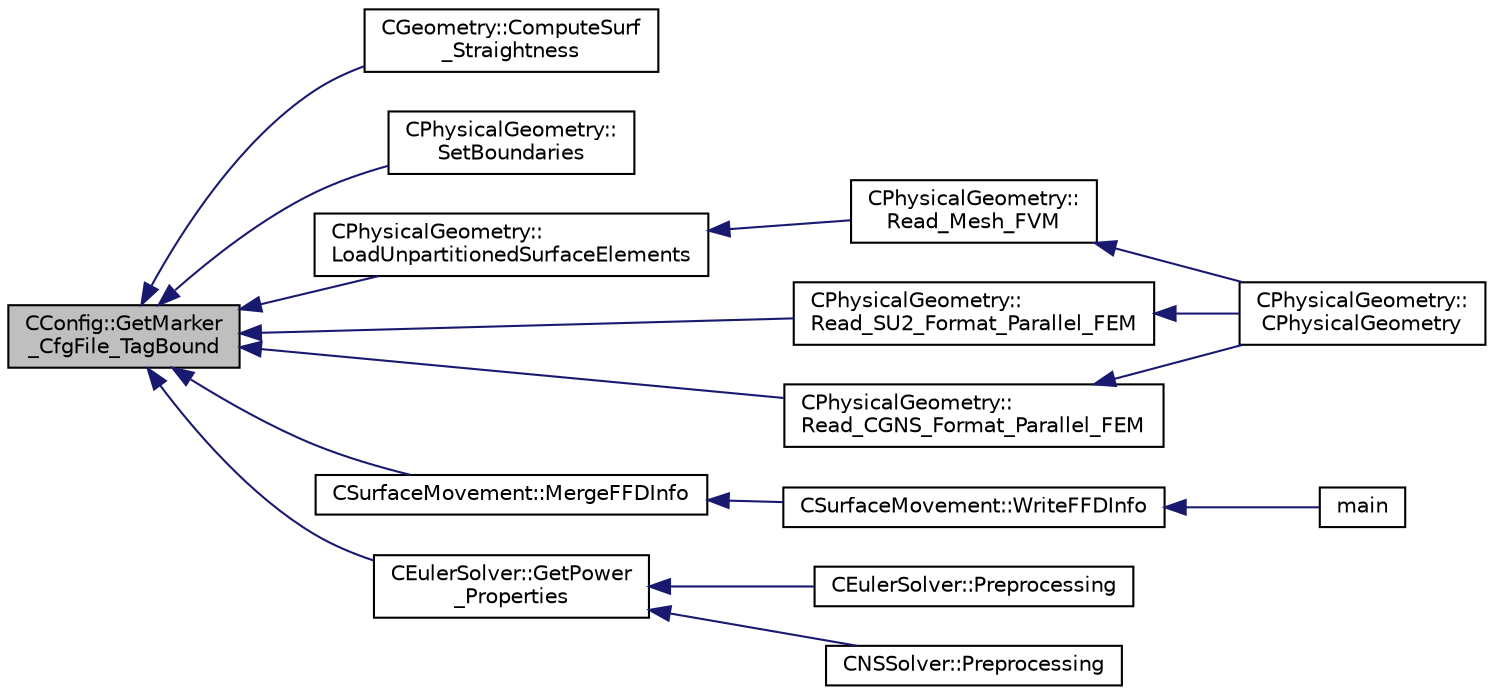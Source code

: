 digraph "CConfig::GetMarker_CfgFile_TagBound"
{
  edge [fontname="Helvetica",fontsize="10",labelfontname="Helvetica",labelfontsize="10"];
  node [fontname="Helvetica",fontsize="10",shape=record];
  rankdir="LR";
  Node7242 [label="CConfig::GetMarker\l_CfgFile_TagBound",height=0.2,width=0.4,color="black", fillcolor="grey75", style="filled", fontcolor="black"];
  Node7242 -> Node7243 [dir="back",color="midnightblue",fontsize="10",style="solid",fontname="Helvetica"];
  Node7243 [label="CGeometry::ComputeSurf\l_Straightness",height=0.2,width=0.4,color="black", fillcolor="white", style="filled",URL="$class_c_geometry.html#a6bc723ce56a9b77630c7ef7e54eff98c",tooltip="Check if a boundary is straight(2D) / plane(3D) for EULER_WALL and SYMMETRY_PLANE only and store the ..."];
  Node7242 -> Node7244 [dir="back",color="midnightblue",fontsize="10",style="solid",fontname="Helvetica"];
  Node7244 [label="CPhysicalGeometry::\lSetBoundaries",height=0.2,width=0.4,color="black", fillcolor="white", style="filled",URL="$class_c_physical_geometry.html#a1350e4d05928db566e3d14fa5dc2587a",tooltip="Set the send receive boundaries of the grid. "];
  Node7242 -> Node7245 [dir="back",color="midnightblue",fontsize="10",style="solid",fontname="Helvetica"];
  Node7245 [label="CPhysicalGeometry::\lLoadUnpartitionedSurfaceElements",height=0.2,width=0.4,color="black", fillcolor="white", style="filled",URL="$class_c_physical_geometry.html#a23692062ec01893ef6b5ae53fcbbf022",tooltip="Loads the boundary elements (markers) from the mesh reader object into the primal element data struct..."];
  Node7245 -> Node7246 [dir="back",color="midnightblue",fontsize="10",style="solid",fontname="Helvetica"];
  Node7246 [label="CPhysicalGeometry::\lRead_Mesh_FVM",height=0.2,width=0.4,color="black", fillcolor="white", style="filled",URL="$class_c_physical_geometry.html#ad4096218a43c6a5ec4c56576c0c30e5b",tooltip="Reads the geometry of the grid and adjust the boundary conditions with the configuration file in para..."];
  Node7246 -> Node7247 [dir="back",color="midnightblue",fontsize="10",style="solid",fontname="Helvetica"];
  Node7247 [label="CPhysicalGeometry::\lCPhysicalGeometry",height=0.2,width=0.4,color="black", fillcolor="white", style="filled",URL="$class_c_physical_geometry.html#a075a737b341a64de5463ddd41096692e",tooltip="Reads the geometry of the grid and adjust the boundary conditions with the configuration file..."];
  Node7242 -> Node7248 [dir="back",color="midnightblue",fontsize="10",style="solid",fontname="Helvetica"];
  Node7248 [label="CPhysicalGeometry::\lRead_SU2_Format_Parallel_FEM",height=0.2,width=0.4,color="black", fillcolor="white", style="filled",URL="$class_c_physical_geometry.html#a8fb5c62d5c61dd689ea5d51d4f174831",tooltip="Reads for the FEM solver the geometry of the grid and adjust the boundary conditions with the configu..."];
  Node7248 -> Node7247 [dir="back",color="midnightblue",fontsize="10",style="solid",fontname="Helvetica"];
  Node7242 -> Node7249 [dir="back",color="midnightblue",fontsize="10",style="solid",fontname="Helvetica"];
  Node7249 [label="CPhysicalGeometry::\lRead_CGNS_Format_Parallel_FEM",height=0.2,width=0.4,color="black", fillcolor="white", style="filled",URL="$class_c_physical_geometry.html#a5fa5c4805d03646f8bfbf8622265f958",tooltip="Reads for the FEM solver the geometry of the grid and adjust the boundary conditions with the configu..."];
  Node7249 -> Node7247 [dir="back",color="midnightblue",fontsize="10",style="solid",fontname="Helvetica"];
  Node7242 -> Node7250 [dir="back",color="midnightblue",fontsize="10",style="solid",fontname="Helvetica"];
  Node7250 [label="CSurfaceMovement::MergeFFDInfo",height=0.2,width=0.4,color="black", fillcolor="white", style="filled",URL="$class_c_surface_movement.html#ab4632911c4d3163ac2e8fb6dc0c68f3f",tooltip="Merge the Free Form information in the SU2 file. "];
  Node7250 -> Node7251 [dir="back",color="midnightblue",fontsize="10",style="solid",fontname="Helvetica"];
  Node7251 [label="CSurfaceMovement::WriteFFDInfo",height=0.2,width=0.4,color="black", fillcolor="white", style="filled",URL="$class_c_surface_movement.html#a04a626a52ad7acef005b80daeb1144e9",tooltip="Write the Free Form information in the SU2 file. "];
  Node7251 -> Node7252 [dir="back",color="midnightblue",fontsize="10",style="solid",fontname="Helvetica"];
  Node7252 [label="main",height=0.2,width=0.4,color="black", fillcolor="white", style="filled",URL="$_s_u2___d_e_f_8cpp.html#a0ddf1224851353fc92bfbff6f499fa97"];
  Node7242 -> Node7253 [dir="back",color="midnightblue",fontsize="10",style="solid",fontname="Helvetica"];
  Node7253 [label="CEulerSolver::GetPower\l_Properties",height=0.2,width=0.4,color="black", fillcolor="white", style="filled",URL="$class_c_euler_solver.html#ad8b538a82e5a7a7e3903ec29954b1d07",tooltip="Compute the Fan face Mach number. "];
  Node7253 -> Node7254 [dir="back",color="midnightblue",fontsize="10",style="solid",fontname="Helvetica"];
  Node7254 [label="CEulerSolver::Preprocessing",height=0.2,width=0.4,color="black", fillcolor="white", style="filled",URL="$class_c_euler_solver.html#a8b89e1bfce33284c2d8f5f00f82f3f3f",tooltip="Compute primitive variables and their gradients. "];
  Node7253 -> Node7255 [dir="back",color="midnightblue",fontsize="10",style="solid",fontname="Helvetica"];
  Node7255 [label="CNSSolver::Preprocessing",height=0.2,width=0.4,color="black", fillcolor="white", style="filled",URL="$class_c_n_s_solver.html#a028c83d18cf8520dff2f9628d8a04e4b",tooltip="Restart residual and compute gradients. "];
}

